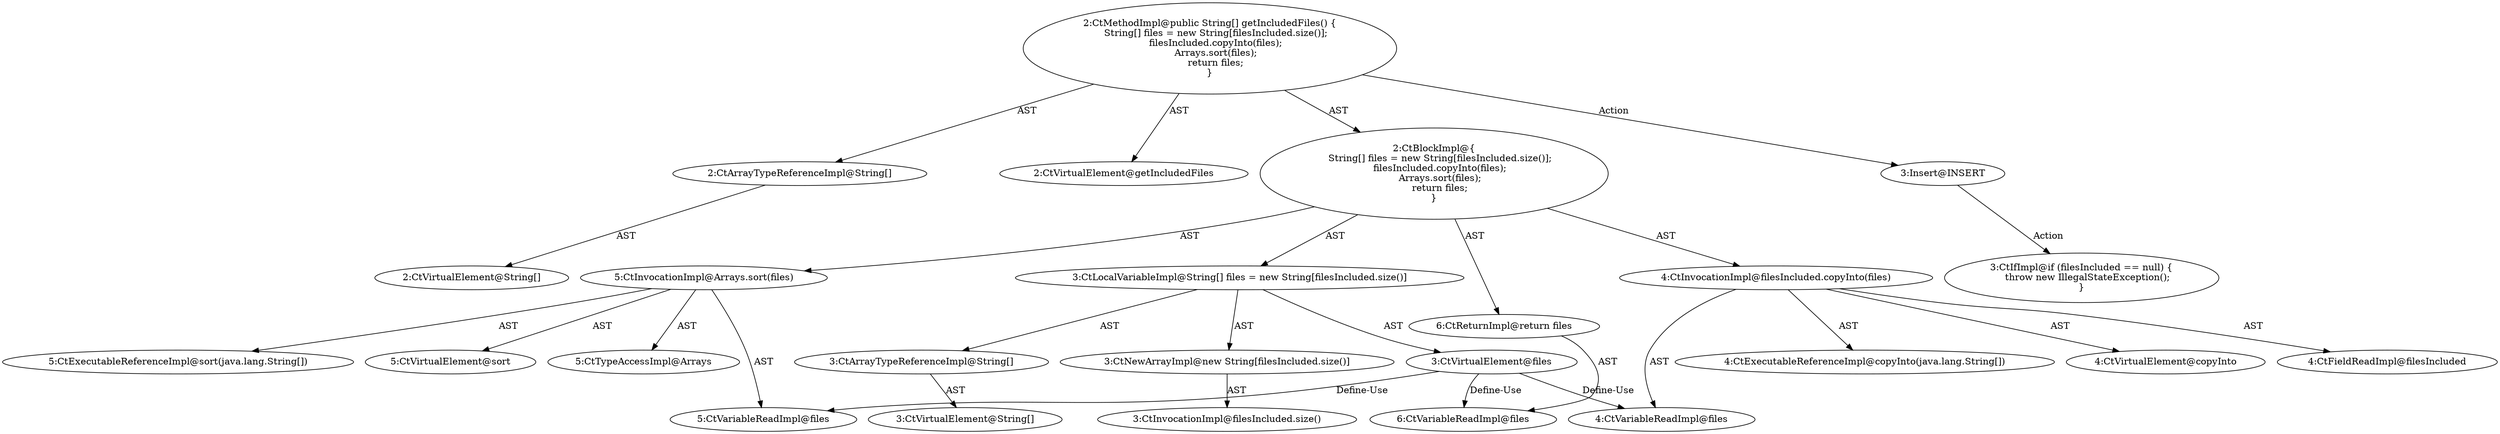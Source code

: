 digraph "getIncludedFiles#?" {
0 [label="2:CtVirtualElement@String[]" shape=ellipse]
1 [label="2:CtArrayTypeReferenceImpl@String[]" shape=ellipse]
2 [label="2:CtVirtualElement@getIncludedFiles" shape=ellipse]
3 [label="3:CtVirtualElement@String[]" shape=ellipse]
4 [label="3:CtArrayTypeReferenceImpl@String[]" shape=ellipse]
5 [label="3:CtNewArrayImpl@new String[filesIncluded.size()]" shape=ellipse]
6 [label="3:CtInvocationImpl@filesIncluded.size()" shape=ellipse]
7 [label="3:CtVirtualElement@files" shape=ellipse]
8 [label="3:CtLocalVariableImpl@String[] files = new String[filesIncluded.size()]" shape=ellipse]
9 [label="4:CtExecutableReferenceImpl@copyInto(java.lang.String[])" shape=ellipse]
10 [label="4:CtVirtualElement@copyInto" shape=ellipse]
11 [label="4:CtFieldReadImpl@filesIncluded" shape=ellipse]
12 [label="4:CtVariableReadImpl@files" shape=ellipse]
13 [label="4:CtInvocationImpl@filesIncluded.copyInto(files)" shape=ellipse]
14 [label="5:CtExecutableReferenceImpl@sort(java.lang.String[])" shape=ellipse]
15 [label="5:CtVirtualElement@sort" shape=ellipse]
16 [label="5:CtTypeAccessImpl@Arrays" shape=ellipse]
17 [label="5:CtVariableReadImpl@files" shape=ellipse]
18 [label="5:CtInvocationImpl@Arrays.sort(files)" shape=ellipse]
19 [label="6:CtVariableReadImpl@files" shape=ellipse]
20 [label="6:CtReturnImpl@return files" shape=ellipse]
21 [label="2:CtBlockImpl@\{
    String[] files = new String[filesIncluded.size()];
    filesIncluded.copyInto(files);
    Arrays.sort(files);
    return files;
\}" shape=ellipse]
22 [label="2:CtMethodImpl@public String[] getIncludedFiles() \{
    String[] files = new String[filesIncluded.size()];
    filesIncluded.copyInto(files);
    Arrays.sort(files);
    return files;
\}" shape=ellipse]
23 [label="3:Insert@INSERT" shape=ellipse]
24 [label="3:CtIfImpl@if (filesIncluded == null) \{
    throw new IllegalStateException();
\}" shape=ellipse]
1 -> 0 [label="AST"];
4 -> 3 [label="AST"];
5 -> 6 [label="AST"];
7 -> 12 [label="Define-Use"];
7 -> 17 [label="Define-Use"];
7 -> 19 [label="Define-Use"];
8 -> 7 [label="AST"];
8 -> 4 [label="AST"];
8 -> 5 [label="AST"];
13 -> 10 [label="AST"];
13 -> 11 [label="AST"];
13 -> 9 [label="AST"];
13 -> 12 [label="AST"];
18 -> 15 [label="AST"];
18 -> 16 [label="AST"];
18 -> 14 [label="AST"];
18 -> 17 [label="AST"];
20 -> 19 [label="AST"];
21 -> 8 [label="AST"];
21 -> 13 [label="AST"];
21 -> 18 [label="AST"];
21 -> 20 [label="AST"];
22 -> 2 [label="AST"];
22 -> 1 [label="AST"];
22 -> 21 [label="AST"];
22 -> 23 [label="Action"];
23 -> 24 [label="Action"];
}